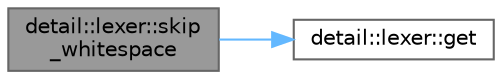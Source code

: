 digraph "detail::lexer::skip_whitespace"
{
 // LATEX_PDF_SIZE
  bgcolor="transparent";
  edge [fontname=Helvetica,fontsize=10,labelfontname=Helvetica,labelfontsize=10];
  node [fontname=Helvetica,fontsize=10,shape=box,height=0.2,width=0.4];
  rankdir="LR";
  Node1 [id="Node000001",label="detail::lexer::skip\l_whitespace",height=0.2,width=0.4,color="gray40", fillcolor="grey60", style="filled", fontcolor="black",tooltip=" "];
  Node1 -> Node2 [id="edge1_Node000001_Node000002",color="steelblue1",style="solid",tooltip=" "];
  Node2 [id="Node000002",label="detail::lexer::get",height=0.2,width=0.4,color="grey40", fillcolor="white", style="filled",URL="$classdetail_1_1lexer.html#a558196cb9fc24015d009969c9df8707b",tooltip=" "];
}
